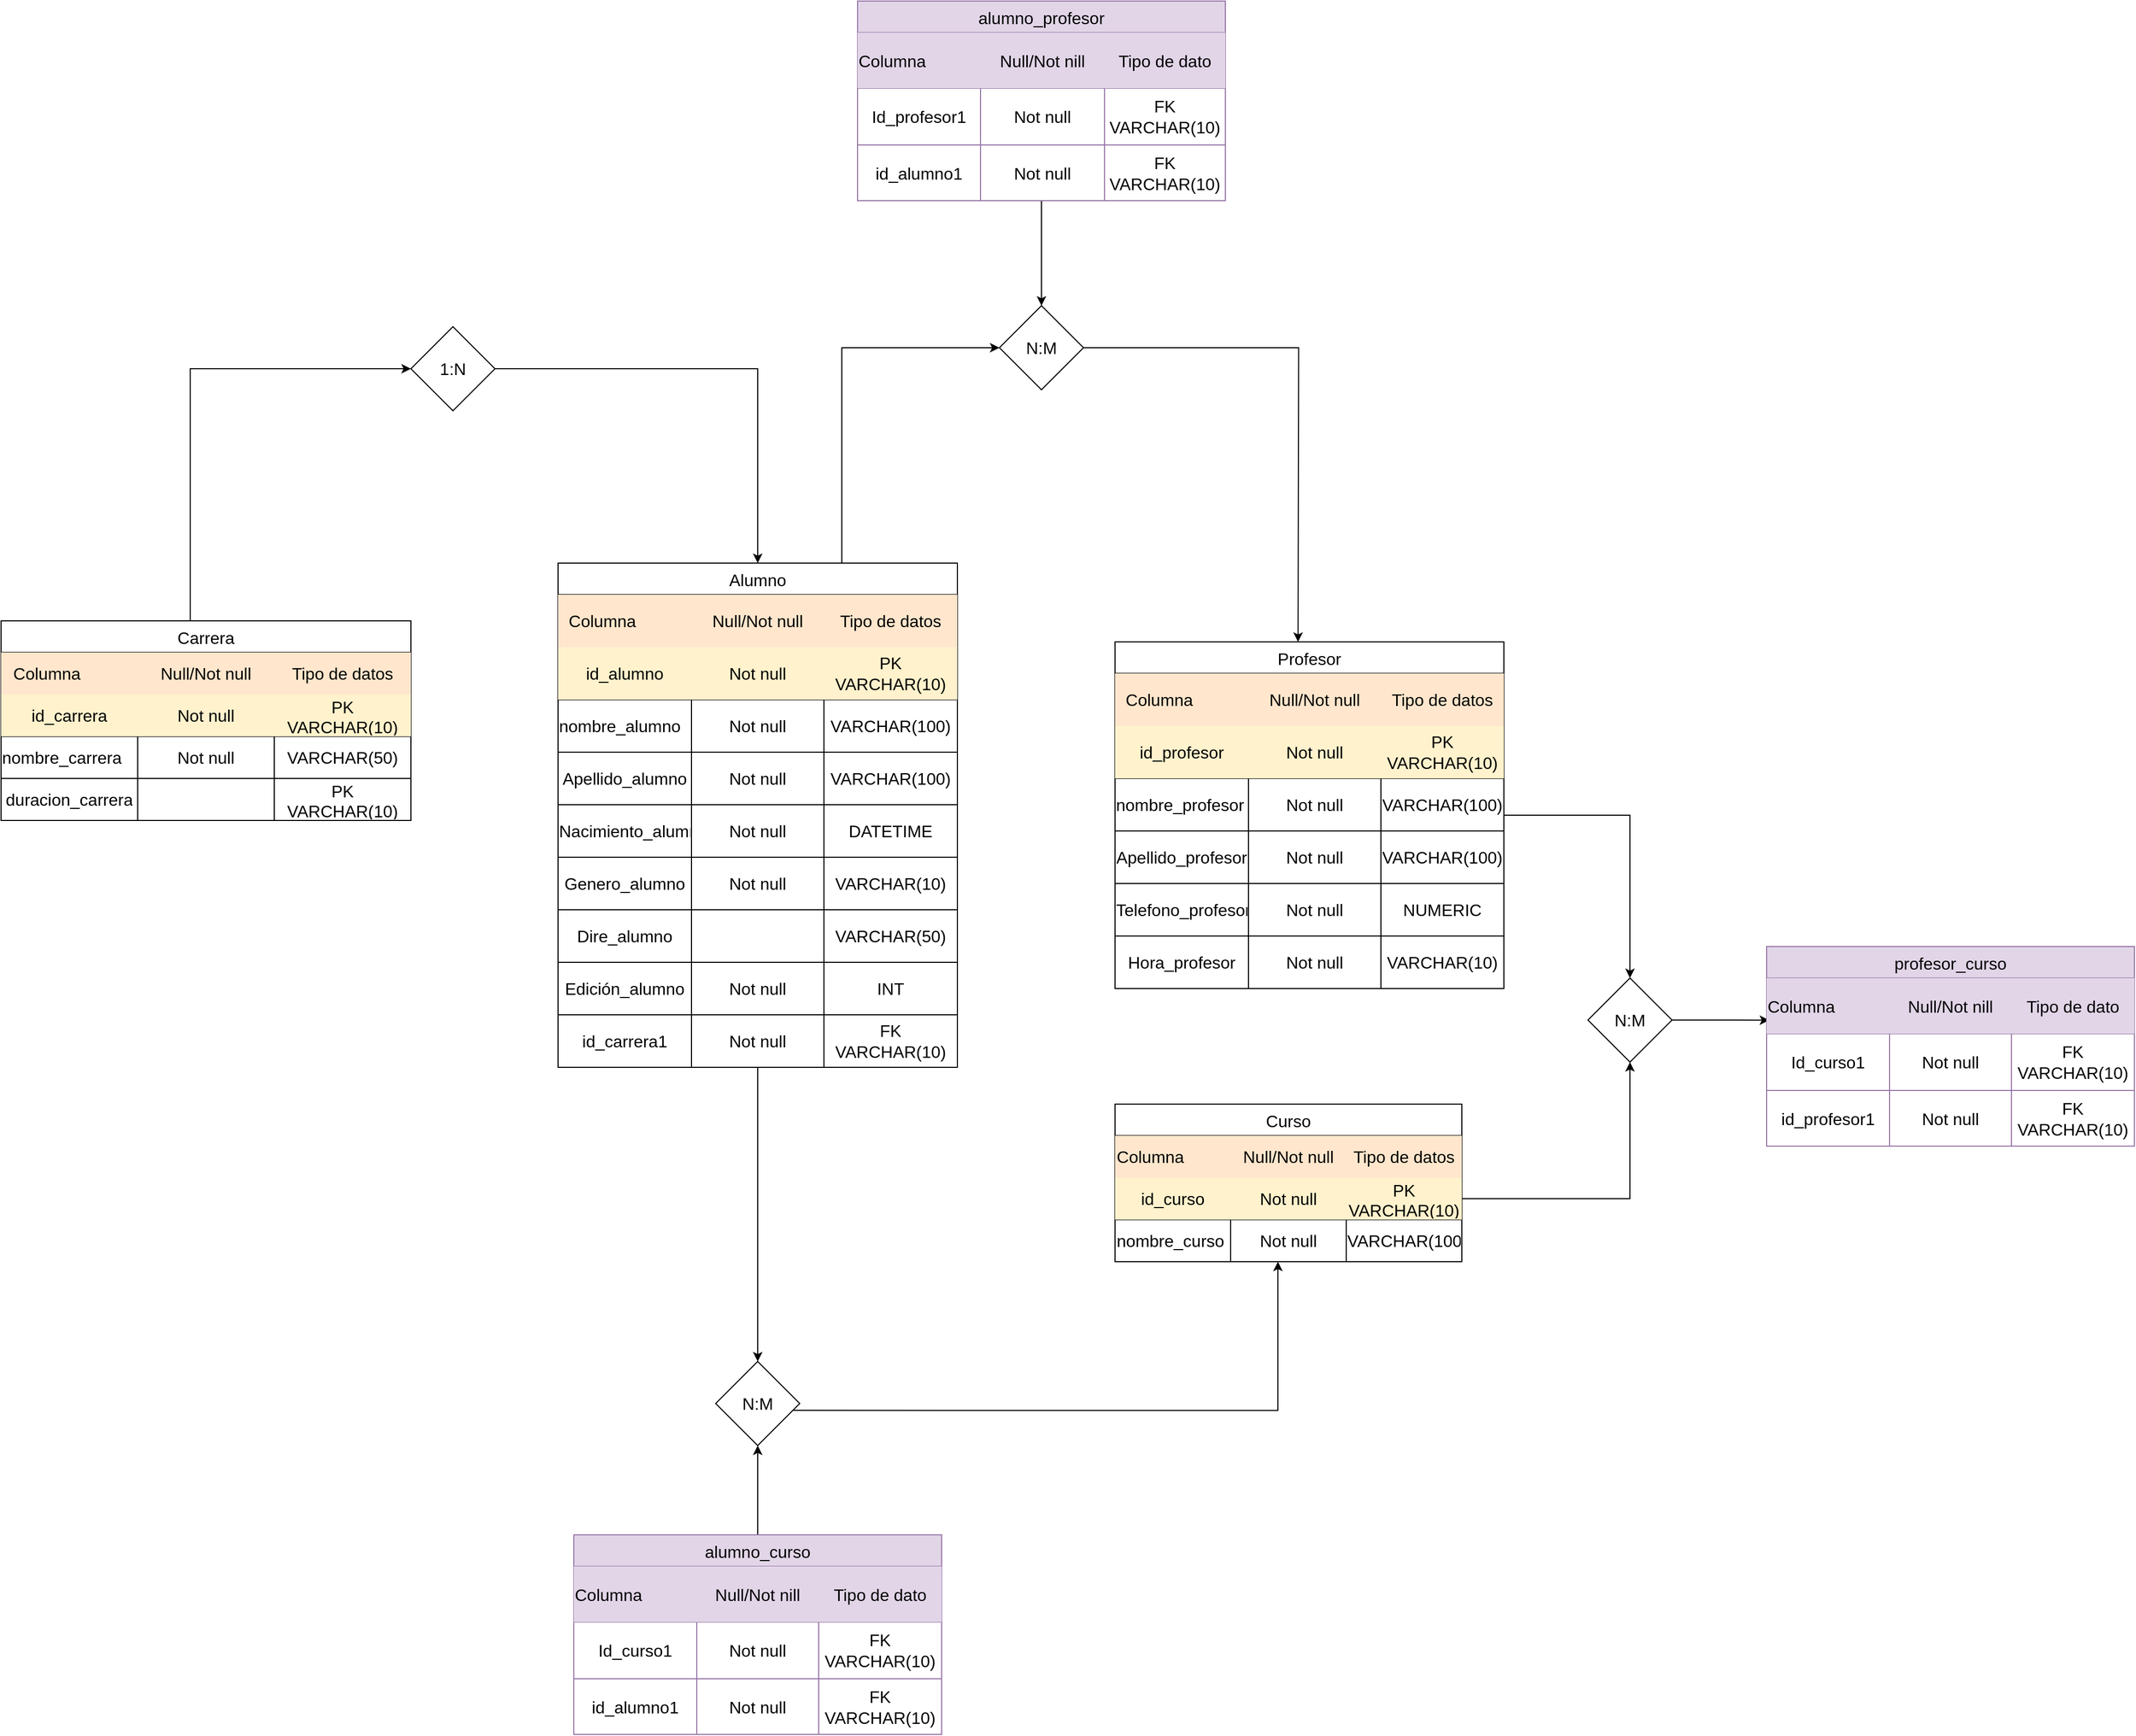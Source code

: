 <mxfile version="21.5.0" type="github">
  <diagram id="R2lEEEUBdFMjLlhIrx00" name="Page-1">
    <mxGraphModel dx="3240" dy="2427" grid="1" gridSize="10" guides="1" tooltips="1" connect="1" arrows="1" fold="1" page="1" pageScale="1" pageWidth="850" pageHeight="1100" math="0" shadow="0" extFonts="Permanent Marker^https://fonts.googleapis.com/css?family=Permanent+Marker">
      <root>
        <mxCell id="0" />
        <mxCell id="1" parent="0" />
        <mxCell id="vXNEjlONvZ-4ZzWDwYK2-30" value="Curso" style="shape=table;startSize=30;container=1;collapsible=0;childLayout=tableLayout;strokeColor=default;fontSize=16;" vertex="1" parent="1">
          <mxGeometry x="550" y="720" width="330" height="150" as="geometry" />
        </mxCell>
        <mxCell id="vXNEjlONvZ-4ZzWDwYK2-31" value="" style="shape=tableRow;horizontal=0;startSize=0;swimlaneHead=0;swimlaneBody=0;strokeColor=inherit;top=0;left=0;bottom=0;right=0;collapsible=0;dropTarget=0;fillColor=none;points=[[0,0.5],[1,0.5]];portConstraint=eastwest;fontSize=16;" vertex="1" parent="vXNEjlONvZ-4ZzWDwYK2-30">
          <mxGeometry y="30" width="330" height="40" as="geometry" />
        </mxCell>
        <mxCell id="vXNEjlONvZ-4ZzWDwYK2-32" value="Columna&lt;span style=&quot;white-space: pre;&quot;&gt;&#x9;&lt;/span&gt;&lt;span style=&quot;white-space: pre;&quot;&gt;&#x9;&lt;/span&gt;" style="shape=partialRectangle;html=1;whiteSpace=wrap;connectable=0;strokeColor=#d79b00;overflow=hidden;fillColor=#ffe6cc;top=0;left=0;bottom=0;right=0;pointerEvents=1;fontSize=16;" vertex="1" parent="vXNEjlONvZ-4ZzWDwYK2-31">
          <mxGeometry width="110" height="40" as="geometry">
            <mxRectangle width="110" height="40" as="alternateBounds" />
          </mxGeometry>
        </mxCell>
        <mxCell id="vXNEjlONvZ-4ZzWDwYK2-33" value="Null/Not null" style="shape=partialRectangle;html=1;whiteSpace=wrap;connectable=0;strokeColor=#d79b00;overflow=hidden;fillColor=#ffe6cc;top=0;left=0;bottom=0;right=0;pointerEvents=1;fontSize=16;" vertex="1" parent="vXNEjlONvZ-4ZzWDwYK2-31">
          <mxGeometry x="110" width="110" height="40" as="geometry">
            <mxRectangle width="110" height="40" as="alternateBounds" />
          </mxGeometry>
        </mxCell>
        <mxCell id="vXNEjlONvZ-4ZzWDwYK2-34" value="Tipo de datos&lt;br&gt;" style="shape=partialRectangle;html=1;whiteSpace=wrap;connectable=0;strokeColor=#d79b00;overflow=hidden;fillColor=#ffe6cc;top=0;left=0;bottom=0;right=0;pointerEvents=1;fontSize=16;" vertex="1" parent="vXNEjlONvZ-4ZzWDwYK2-31">
          <mxGeometry x="220" width="110" height="40" as="geometry">
            <mxRectangle width="110" height="40" as="alternateBounds" />
          </mxGeometry>
        </mxCell>
        <mxCell id="vXNEjlONvZ-4ZzWDwYK2-35" value="" style="shape=tableRow;horizontal=0;startSize=0;swimlaneHead=0;swimlaneBody=0;strokeColor=inherit;top=0;left=0;bottom=0;right=0;collapsible=0;dropTarget=0;fillColor=none;points=[[0,0.5],[1,0.5]];portConstraint=eastwest;fontSize=16;" vertex="1" parent="vXNEjlONvZ-4ZzWDwYK2-30">
          <mxGeometry y="70" width="330" height="40" as="geometry" />
        </mxCell>
        <mxCell id="vXNEjlONvZ-4ZzWDwYK2-36" value="id_curso" style="shape=partialRectangle;html=1;whiteSpace=wrap;connectable=0;strokeColor=#d6b656;overflow=hidden;fillColor=#fff2cc;top=0;left=0;bottom=0;right=0;pointerEvents=1;fontSize=16;" vertex="1" parent="vXNEjlONvZ-4ZzWDwYK2-35">
          <mxGeometry width="110" height="40" as="geometry">
            <mxRectangle width="110" height="40" as="alternateBounds" />
          </mxGeometry>
        </mxCell>
        <mxCell id="vXNEjlONvZ-4ZzWDwYK2-37" value="Not null" style="shape=partialRectangle;html=1;whiteSpace=wrap;connectable=0;strokeColor=#d6b656;overflow=hidden;fillColor=#fff2cc;top=0;left=0;bottom=0;right=0;pointerEvents=1;fontSize=16;" vertex="1" parent="vXNEjlONvZ-4ZzWDwYK2-35">
          <mxGeometry x="110" width="110" height="40" as="geometry">
            <mxRectangle width="110" height="40" as="alternateBounds" />
          </mxGeometry>
        </mxCell>
        <mxCell id="vXNEjlONvZ-4ZzWDwYK2-38" value="PK VARCHAR(10)" style="shape=partialRectangle;html=1;whiteSpace=wrap;connectable=0;strokeColor=#d6b656;overflow=hidden;fillColor=#fff2cc;top=0;left=0;bottom=0;right=0;pointerEvents=1;fontSize=16;" vertex="1" parent="vXNEjlONvZ-4ZzWDwYK2-35">
          <mxGeometry x="220" width="110" height="40" as="geometry">
            <mxRectangle width="110" height="40" as="alternateBounds" />
          </mxGeometry>
        </mxCell>
        <mxCell id="vXNEjlONvZ-4ZzWDwYK2-39" value="" style="shape=tableRow;horizontal=0;startSize=0;swimlaneHead=0;swimlaneBody=0;strokeColor=inherit;top=0;left=0;bottom=0;right=0;collapsible=0;dropTarget=0;fillColor=none;points=[[0,0.5],[1,0.5]];portConstraint=eastwest;fontSize=16;" vertex="1" parent="vXNEjlONvZ-4ZzWDwYK2-30">
          <mxGeometry y="110" width="330" height="40" as="geometry" />
        </mxCell>
        <mxCell id="vXNEjlONvZ-4ZzWDwYK2-40" value="nombre_curso&lt;span style=&quot;white-space: pre;&quot;&gt;&#x9;&lt;/span&gt;" style="shape=partialRectangle;html=1;whiteSpace=wrap;connectable=0;strokeColor=inherit;overflow=hidden;fillColor=none;top=0;left=0;bottom=0;right=0;pointerEvents=1;fontSize=16;" vertex="1" parent="vXNEjlONvZ-4ZzWDwYK2-39">
          <mxGeometry width="110" height="40" as="geometry">
            <mxRectangle width="110" height="40" as="alternateBounds" />
          </mxGeometry>
        </mxCell>
        <mxCell id="vXNEjlONvZ-4ZzWDwYK2-41" value="Not null" style="shape=partialRectangle;html=1;whiteSpace=wrap;connectable=0;strokeColor=inherit;overflow=hidden;fillColor=none;top=0;left=0;bottom=0;right=0;pointerEvents=1;fontSize=16;" vertex="1" parent="vXNEjlONvZ-4ZzWDwYK2-39">
          <mxGeometry x="110" width="110" height="40" as="geometry">
            <mxRectangle width="110" height="40" as="alternateBounds" />
          </mxGeometry>
        </mxCell>
        <mxCell id="vXNEjlONvZ-4ZzWDwYK2-42" value="VARCHAR(100)" style="shape=partialRectangle;html=1;whiteSpace=wrap;connectable=0;strokeColor=inherit;overflow=hidden;fillColor=none;top=0;left=0;bottom=0;right=0;pointerEvents=1;fontSize=16;" vertex="1" parent="vXNEjlONvZ-4ZzWDwYK2-39">
          <mxGeometry x="220" width="110" height="40" as="geometry">
            <mxRectangle width="110" height="40" as="alternateBounds" />
          </mxGeometry>
        </mxCell>
        <mxCell id="vXNEjlONvZ-4ZzWDwYK2-288" value="" style="edgeStyle=orthogonalEdgeStyle;rounded=0;orthogonalLoop=1;jettySize=auto;html=1;entryX=0.5;entryY=0;entryDx=0;entryDy=0;" edge="1" parent="1" source="vXNEjlONvZ-4ZzWDwYK2-44" target="vXNEjlONvZ-4ZzWDwYK2-287">
          <mxGeometry relative="1" as="geometry">
            <mxPoint x="1060" y="500" as="targetPoint" />
          </mxGeometry>
        </mxCell>
        <mxCell id="vXNEjlONvZ-4ZzWDwYK2-44" value="Profesor" style="shape=table;startSize=30;container=1;collapsible=0;childLayout=tableLayout;strokeColor=default;fontSize=16;rounded=0;shadow=0;rowLines=1;arcSize=15;" vertex="1" parent="1">
          <mxGeometry x="550" y="280" width="370" height="330" as="geometry" />
        </mxCell>
        <mxCell id="vXNEjlONvZ-4ZzWDwYK2-45" value="" style="shape=tableRow;horizontal=0;startSize=0;swimlaneHead=0;swimlaneBody=0;strokeColor=inherit;top=0;left=0;bottom=0;right=0;collapsible=0;dropTarget=0;fillColor=none;points=[[0,0.5],[1,0.5]];portConstraint=eastwest;fontSize=16;" vertex="1" parent="vXNEjlONvZ-4ZzWDwYK2-44">
          <mxGeometry y="30" width="370" height="50" as="geometry" />
        </mxCell>
        <mxCell id="vXNEjlONvZ-4ZzWDwYK2-46" value="Columna&lt;span style=&quot;white-space: pre;&quot;&gt;&#x9;&lt;/span&gt;&lt;span style=&quot;white-space: pre;&quot;&gt;&#x9;&lt;/span&gt;" style="shape=partialRectangle;html=1;whiteSpace=wrap;connectable=0;strokeColor=#d79b00;overflow=hidden;fillColor=#ffe6cc;top=0;left=0;bottom=0;right=0;pointerEvents=1;fontSize=16;" vertex="1" parent="vXNEjlONvZ-4ZzWDwYK2-45">
          <mxGeometry width="127" height="50" as="geometry">
            <mxRectangle width="127" height="50" as="alternateBounds" />
          </mxGeometry>
        </mxCell>
        <mxCell id="vXNEjlONvZ-4ZzWDwYK2-47" value="Null/Not null" style="shape=partialRectangle;html=1;whiteSpace=wrap;connectable=0;strokeColor=#d79b00;overflow=hidden;fillColor=#ffe6cc;top=0;left=0;bottom=0;right=0;pointerEvents=1;fontSize=16;" vertex="1" parent="vXNEjlONvZ-4ZzWDwYK2-45">
          <mxGeometry x="127" width="126" height="50" as="geometry">
            <mxRectangle width="126" height="50" as="alternateBounds" />
          </mxGeometry>
        </mxCell>
        <mxCell id="vXNEjlONvZ-4ZzWDwYK2-48" value="Tipo de datos&lt;br&gt;" style="shape=partialRectangle;html=1;whiteSpace=wrap;connectable=0;strokeColor=#d79b00;overflow=hidden;fillColor=#ffe6cc;top=0;left=0;bottom=0;right=0;pointerEvents=1;fontSize=16;" vertex="1" parent="vXNEjlONvZ-4ZzWDwYK2-45">
          <mxGeometry x="253" width="117" height="50" as="geometry">
            <mxRectangle width="117" height="50" as="alternateBounds" />
          </mxGeometry>
        </mxCell>
        <mxCell id="vXNEjlONvZ-4ZzWDwYK2-49" value="" style="shape=tableRow;horizontal=0;startSize=0;swimlaneHead=0;swimlaneBody=0;strokeColor=inherit;top=0;left=0;bottom=0;right=0;collapsible=0;dropTarget=0;fillColor=none;points=[[0,0.5],[1,0.5]];portConstraint=eastwest;fontSize=16;" vertex="1" parent="vXNEjlONvZ-4ZzWDwYK2-44">
          <mxGeometry y="80" width="370" height="50" as="geometry" />
        </mxCell>
        <mxCell id="vXNEjlONvZ-4ZzWDwYK2-50" value="id_profesor" style="shape=partialRectangle;html=1;whiteSpace=wrap;connectable=0;strokeColor=#d6b656;overflow=hidden;fillColor=#fff2cc;top=0;left=0;bottom=0;right=0;pointerEvents=1;fontSize=16;" vertex="1" parent="vXNEjlONvZ-4ZzWDwYK2-49">
          <mxGeometry width="127" height="50" as="geometry">
            <mxRectangle width="127" height="50" as="alternateBounds" />
          </mxGeometry>
        </mxCell>
        <mxCell id="vXNEjlONvZ-4ZzWDwYK2-51" value="Not null" style="shape=partialRectangle;html=1;whiteSpace=wrap;connectable=0;strokeColor=#d6b656;overflow=hidden;fillColor=#fff2cc;top=0;left=0;bottom=0;right=0;pointerEvents=1;fontSize=16;" vertex="1" parent="vXNEjlONvZ-4ZzWDwYK2-49">
          <mxGeometry x="127" width="126" height="50" as="geometry">
            <mxRectangle width="126" height="50" as="alternateBounds" />
          </mxGeometry>
        </mxCell>
        <mxCell id="vXNEjlONvZ-4ZzWDwYK2-52" value="PK VARCHAR(10)" style="shape=partialRectangle;html=1;whiteSpace=wrap;connectable=0;strokeColor=#d6b656;overflow=hidden;fillColor=#fff2cc;top=0;left=0;bottom=0;right=0;pointerEvents=1;fontSize=16;" vertex="1" parent="vXNEjlONvZ-4ZzWDwYK2-49">
          <mxGeometry x="253" width="117" height="50" as="geometry">
            <mxRectangle width="117" height="50" as="alternateBounds" />
          </mxGeometry>
        </mxCell>
        <mxCell id="vXNEjlONvZ-4ZzWDwYK2-178" value="" style="shape=tableRow;horizontal=0;startSize=0;swimlaneHead=0;swimlaneBody=0;strokeColor=inherit;top=0;left=0;bottom=0;right=0;collapsible=0;dropTarget=0;fillColor=none;points=[[0,0.5],[1,0.5]];portConstraint=eastwest;fontSize=16;" vertex="1" parent="vXNEjlONvZ-4ZzWDwYK2-44">
          <mxGeometry y="130" width="370" height="50" as="geometry" />
        </mxCell>
        <mxCell id="vXNEjlONvZ-4ZzWDwYK2-179" value="nombre_profesor&lt;span style=&quot;white-space: pre;&quot;&gt;&#x9;&lt;/span&gt;" style="shape=partialRectangle;html=1;whiteSpace=wrap;connectable=0;strokeColor=inherit;overflow=hidden;fillColor=none;top=0;left=0;bottom=0;right=0;pointerEvents=1;fontSize=16;" vertex="1" parent="vXNEjlONvZ-4ZzWDwYK2-178">
          <mxGeometry width="127" height="50" as="geometry">
            <mxRectangle width="127" height="50" as="alternateBounds" />
          </mxGeometry>
        </mxCell>
        <mxCell id="vXNEjlONvZ-4ZzWDwYK2-180" value="Not null" style="shape=partialRectangle;html=1;whiteSpace=wrap;connectable=0;strokeColor=inherit;overflow=hidden;fillColor=none;top=0;left=0;bottom=0;right=0;pointerEvents=1;fontSize=16;" vertex="1" parent="vXNEjlONvZ-4ZzWDwYK2-178">
          <mxGeometry x="127" width="126" height="50" as="geometry">
            <mxRectangle width="126" height="50" as="alternateBounds" />
          </mxGeometry>
        </mxCell>
        <mxCell id="vXNEjlONvZ-4ZzWDwYK2-181" value="VARCHAR(100)" style="shape=partialRectangle;html=1;whiteSpace=wrap;connectable=0;strokeColor=inherit;overflow=hidden;fillColor=none;top=0;left=0;bottom=0;right=0;pointerEvents=1;fontSize=16;" vertex="1" parent="vXNEjlONvZ-4ZzWDwYK2-178">
          <mxGeometry x="253" width="117" height="50" as="geometry">
            <mxRectangle width="117" height="50" as="alternateBounds" />
          </mxGeometry>
        </mxCell>
        <mxCell id="vXNEjlONvZ-4ZzWDwYK2-170" value="" style="shape=tableRow;horizontal=0;startSize=0;swimlaneHead=0;swimlaneBody=0;strokeColor=inherit;top=0;left=0;bottom=0;right=0;collapsible=0;dropTarget=0;fillColor=none;points=[[0,0.5],[1,0.5]];portConstraint=eastwest;fontSize=16;" vertex="1" parent="vXNEjlONvZ-4ZzWDwYK2-44">
          <mxGeometry y="180" width="370" height="50" as="geometry" />
        </mxCell>
        <mxCell id="vXNEjlONvZ-4ZzWDwYK2-171" value="Apellido_profesor" style="shape=partialRectangle;html=1;whiteSpace=wrap;connectable=0;strokeColor=inherit;overflow=hidden;fillColor=none;top=0;left=0;bottom=0;right=0;pointerEvents=1;fontSize=16;" vertex="1" parent="vXNEjlONvZ-4ZzWDwYK2-170">
          <mxGeometry width="127" height="50" as="geometry">
            <mxRectangle width="127" height="50" as="alternateBounds" />
          </mxGeometry>
        </mxCell>
        <mxCell id="vXNEjlONvZ-4ZzWDwYK2-172" value="Not null" style="shape=partialRectangle;html=1;whiteSpace=wrap;connectable=0;strokeColor=inherit;overflow=hidden;fillColor=none;top=0;left=0;bottom=0;right=0;pointerEvents=1;fontSize=16;" vertex="1" parent="vXNEjlONvZ-4ZzWDwYK2-170">
          <mxGeometry x="127" width="126" height="50" as="geometry">
            <mxRectangle width="126" height="50" as="alternateBounds" />
          </mxGeometry>
        </mxCell>
        <mxCell id="vXNEjlONvZ-4ZzWDwYK2-173" value="VARCHAR(100)" style="shape=partialRectangle;html=1;whiteSpace=wrap;connectable=0;strokeColor=inherit;overflow=hidden;fillColor=none;top=0;left=0;bottom=0;right=0;pointerEvents=1;fontSize=16;" vertex="1" parent="vXNEjlONvZ-4ZzWDwYK2-170">
          <mxGeometry x="253" width="117" height="50" as="geometry">
            <mxRectangle width="117" height="50" as="alternateBounds" />
          </mxGeometry>
        </mxCell>
        <mxCell id="vXNEjlONvZ-4ZzWDwYK2-174" value="" style="shape=tableRow;horizontal=0;startSize=0;swimlaneHead=0;swimlaneBody=0;strokeColor=inherit;top=0;left=0;bottom=0;right=0;collapsible=0;dropTarget=0;fillColor=none;points=[[0,0.5],[1,0.5]];portConstraint=eastwest;fontSize=16;" vertex="1" parent="vXNEjlONvZ-4ZzWDwYK2-44">
          <mxGeometry y="230" width="370" height="50" as="geometry" />
        </mxCell>
        <mxCell id="vXNEjlONvZ-4ZzWDwYK2-175" value="Telefono_profesor" style="shape=partialRectangle;html=1;whiteSpace=wrap;connectable=0;strokeColor=inherit;overflow=hidden;fillColor=none;top=0;left=0;bottom=0;right=0;pointerEvents=1;fontSize=16;" vertex="1" parent="vXNEjlONvZ-4ZzWDwYK2-174">
          <mxGeometry width="127" height="50" as="geometry">
            <mxRectangle width="127" height="50" as="alternateBounds" />
          </mxGeometry>
        </mxCell>
        <mxCell id="vXNEjlONvZ-4ZzWDwYK2-176" value="Not null" style="shape=partialRectangle;html=1;whiteSpace=wrap;connectable=0;strokeColor=inherit;overflow=hidden;fillColor=none;top=0;left=0;bottom=0;right=0;pointerEvents=1;fontSize=16;" vertex="1" parent="vXNEjlONvZ-4ZzWDwYK2-174">
          <mxGeometry x="127" width="126" height="50" as="geometry">
            <mxRectangle width="126" height="50" as="alternateBounds" />
          </mxGeometry>
        </mxCell>
        <mxCell id="vXNEjlONvZ-4ZzWDwYK2-177" value="NUMERIC" style="shape=partialRectangle;html=1;whiteSpace=wrap;connectable=0;strokeColor=inherit;overflow=hidden;fillColor=none;top=0;left=0;bottom=0;right=0;pointerEvents=1;fontSize=16;" vertex="1" parent="vXNEjlONvZ-4ZzWDwYK2-174">
          <mxGeometry x="253" width="117" height="50" as="geometry">
            <mxRectangle width="117" height="50" as="alternateBounds" />
          </mxGeometry>
        </mxCell>
        <mxCell id="vXNEjlONvZ-4ZzWDwYK2-53" value="" style="shape=tableRow;horizontal=0;startSize=0;swimlaneHead=0;swimlaneBody=0;strokeColor=inherit;top=0;left=0;bottom=0;right=0;collapsible=0;dropTarget=0;fillColor=none;points=[[0,0.5],[1,0.5]];portConstraint=eastwest;fontSize=16;" vertex="1" parent="vXNEjlONvZ-4ZzWDwYK2-44">
          <mxGeometry y="280" width="370" height="50" as="geometry" />
        </mxCell>
        <mxCell id="vXNEjlONvZ-4ZzWDwYK2-54" value="Hora_profesor" style="shape=partialRectangle;html=1;whiteSpace=wrap;connectable=0;strokeColor=inherit;overflow=hidden;fillColor=none;top=0;left=0;bottom=0;right=0;pointerEvents=1;fontSize=16;" vertex="1" parent="vXNEjlONvZ-4ZzWDwYK2-53">
          <mxGeometry width="127" height="50" as="geometry">
            <mxRectangle width="127" height="50" as="alternateBounds" />
          </mxGeometry>
        </mxCell>
        <mxCell id="vXNEjlONvZ-4ZzWDwYK2-55" value="Not null" style="shape=partialRectangle;html=1;whiteSpace=wrap;connectable=0;strokeColor=inherit;overflow=hidden;fillColor=none;top=0;left=0;bottom=0;right=0;pointerEvents=1;fontSize=16;" vertex="1" parent="vXNEjlONvZ-4ZzWDwYK2-53">
          <mxGeometry x="127" width="126" height="50" as="geometry">
            <mxRectangle width="126" height="50" as="alternateBounds" />
          </mxGeometry>
        </mxCell>
        <mxCell id="vXNEjlONvZ-4ZzWDwYK2-56" value="VARCHAR(10)" style="shape=partialRectangle;html=1;whiteSpace=wrap;connectable=0;strokeColor=inherit;overflow=hidden;fillColor=none;top=0;left=0;bottom=0;right=0;pointerEvents=1;fontSize=16;" vertex="1" parent="vXNEjlONvZ-4ZzWDwYK2-53">
          <mxGeometry x="253" width="117" height="50" as="geometry">
            <mxRectangle width="117" height="50" as="alternateBounds" />
          </mxGeometry>
        </mxCell>
        <mxCell id="vXNEjlONvZ-4ZzWDwYK2-250" value="" style="edgeStyle=orthogonalEdgeStyle;rounded=0;orthogonalLoop=1;jettySize=auto;html=1;" edge="1" parent="1" source="vXNEjlONvZ-4ZzWDwYK2-188" target="vXNEjlONvZ-4ZzWDwYK2-249">
          <mxGeometry relative="1" as="geometry">
            <Array as="points">
              <mxPoint x="290" />
            </Array>
          </mxGeometry>
        </mxCell>
        <mxCell id="vXNEjlONvZ-4ZzWDwYK2-267" value="" style="edgeStyle=orthogonalEdgeStyle;rounded=0;orthogonalLoop=1;jettySize=auto;html=1;" edge="1" parent="1" source="vXNEjlONvZ-4ZzWDwYK2-188" target="vXNEjlONvZ-4ZzWDwYK2-266">
          <mxGeometry relative="1" as="geometry" />
        </mxCell>
        <mxCell id="vXNEjlONvZ-4ZzWDwYK2-188" value="Alumno" style="shape=table;startSize=30;container=1;collapsible=0;childLayout=tableLayout;strokeColor=default;fontSize=16;rounded=0;shadow=0;rowLines=1;arcSize=15;" vertex="1" parent="1">
          <mxGeometry x="20" y="205" width="380" height="480" as="geometry" />
        </mxCell>
        <mxCell id="vXNEjlONvZ-4ZzWDwYK2-189" value="" style="shape=tableRow;horizontal=0;startSize=0;swimlaneHead=0;swimlaneBody=0;strokeColor=#d79b00;top=0;left=0;bottom=0;right=0;collapsible=0;dropTarget=0;fillColor=#ffe6cc;points=[[0,0.5],[1,0.5]];portConstraint=eastwest;fontSize=16;" vertex="1" parent="vXNEjlONvZ-4ZzWDwYK2-188">
          <mxGeometry y="30" width="380" height="50" as="geometry" />
        </mxCell>
        <mxCell id="vXNEjlONvZ-4ZzWDwYK2-190" value="Columna&lt;span style=&quot;white-space: pre;&quot;&gt;&#x9;&lt;/span&gt;&lt;span style=&quot;white-space: pre;&quot;&gt;&#x9;&lt;/span&gt;" style="shape=partialRectangle;html=1;whiteSpace=wrap;connectable=0;strokeColor=inherit;overflow=hidden;fillColor=none;top=0;left=0;bottom=0;right=0;pointerEvents=1;fontSize=16;" vertex="1" parent="vXNEjlONvZ-4ZzWDwYK2-189">
          <mxGeometry width="127" height="50" as="geometry">
            <mxRectangle width="127" height="50" as="alternateBounds" />
          </mxGeometry>
        </mxCell>
        <mxCell id="vXNEjlONvZ-4ZzWDwYK2-191" value="Null/Not null" style="shape=partialRectangle;html=1;whiteSpace=wrap;connectable=0;strokeColor=inherit;overflow=hidden;fillColor=none;top=0;left=0;bottom=0;right=0;pointerEvents=1;fontSize=16;" vertex="1" parent="vXNEjlONvZ-4ZzWDwYK2-189">
          <mxGeometry x="127" width="126" height="50" as="geometry">
            <mxRectangle width="126" height="50" as="alternateBounds" />
          </mxGeometry>
        </mxCell>
        <mxCell id="vXNEjlONvZ-4ZzWDwYK2-192" value="Tipo de datos&lt;br&gt;" style="shape=partialRectangle;html=1;whiteSpace=wrap;connectable=0;strokeColor=inherit;overflow=hidden;fillColor=none;top=0;left=0;bottom=0;right=0;pointerEvents=1;fontSize=16;" vertex="1" parent="vXNEjlONvZ-4ZzWDwYK2-189">
          <mxGeometry x="253" width="127" height="50" as="geometry">
            <mxRectangle width="127" height="50" as="alternateBounds" />
          </mxGeometry>
        </mxCell>
        <mxCell id="vXNEjlONvZ-4ZzWDwYK2-193" value="" style="shape=tableRow;horizontal=0;startSize=0;swimlaneHead=0;swimlaneBody=0;strokeColor=inherit;top=0;left=0;bottom=0;right=0;collapsible=0;dropTarget=0;fillColor=none;points=[[0,0.5],[1,0.5]];portConstraint=eastwest;fontSize=16;" vertex="1" parent="vXNEjlONvZ-4ZzWDwYK2-188">
          <mxGeometry y="80" width="380" height="50" as="geometry" />
        </mxCell>
        <mxCell id="vXNEjlONvZ-4ZzWDwYK2-194" value="id_alumno" style="shape=partialRectangle;html=1;whiteSpace=wrap;connectable=0;strokeColor=#d6b656;overflow=hidden;fillColor=#fff2cc;top=0;left=0;bottom=0;right=0;pointerEvents=1;fontSize=16;" vertex="1" parent="vXNEjlONvZ-4ZzWDwYK2-193">
          <mxGeometry width="127" height="50" as="geometry">
            <mxRectangle width="127" height="50" as="alternateBounds" />
          </mxGeometry>
        </mxCell>
        <mxCell id="vXNEjlONvZ-4ZzWDwYK2-195" value="Not null" style="shape=partialRectangle;html=1;whiteSpace=wrap;connectable=0;strokeColor=#d6b656;overflow=hidden;fillColor=#fff2cc;top=0;left=0;bottom=0;right=0;pointerEvents=1;fontSize=16;" vertex="1" parent="vXNEjlONvZ-4ZzWDwYK2-193">
          <mxGeometry x="127" width="126" height="50" as="geometry">
            <mxRectangle width="126" height="50" as="alternateBounds" />
          </mxGeometry>
        </mxCell>
        <mxCell id="vXNEjlONvZ-4ZzWDwYK2-196" value="PK VARCHAR(10)" style="shape=partialRectangle;html=1;whiteSpace=wrap;connectable=0;strokeColor=#d6b656;overflow=hidden;fillColor=#fff2cc;top=0;left=0;bottom=0;right=0;pointerEvents=1;fontSize=16;" vertex="1" parent="vXNEjlONvZ-4ZzWDwYK2-193">
          <mxGeometry x="253" width="127" height="50" as="geometry">
            <mxRectangle width="127" height="50" as="alternateBounds" />
          </mxGeometry>
        </mxCell>
        <mxCell id="vXNEjlONvZ-4ZzWDwYK2-197" value="" style="shape=tableRow;horizontal=0;startSize=0;swimlaneHead=0;swimlaneBody=0;strokeColor=inherit;top=0;left=0;bottom=0;right=0;collapsible=0;dropTarget=0;fillColor=none;points=[[0,0.5],[1,0.5]];portConstraint=eastwest;fontSize=16;" vertex="1" parent="vXNEjlONvZ-4ZzWDwYK2-188">
          <mxGeometry y="130" width="380" height="50" as="geometry" />
        </mxCell>
        <mxCell id="vXNEjlONvZ-4ZzWDwYK2-198" value="nombre_alumno&lt;span style=&quot;white-space: pre;&quot;&gt;&#x9;&lt;/span&gt;" style="shape=partialRectangle;html=1;whiteSpace=wrap;connectable=0;strokeColor=inherit;overflow=hidden;fillColor=none;top=0;left=0;bottom=0;right=0;pointerEvents=1;fontSize=16;" vertex="1" parent="vXNEjlONvZ-4ZzWDwYK2-197">
          <mxGeometry width="127" height="50" as="geometry">
            <mxRectangle width="127" height="50" as="alternateBounds" />
          </mxGeometry>
        </mxCell>
        <mxCell id="vXNEjlONvZ-4ZzWDwYK2-199" value="Not null" style="shape=partialRectangle;html=1;whiteSpace=wrap;connectable=0;strokeColor=inherit;overflow=hidden;fillColor=none;top=0;left=0;bottom=0;right=0;pointerEvents=1;fontSize=16;" vertex="1" parent="vXNEjlONvZ-4ZzWDwYK2-197">
          <mxGeometry x="127" width="126" height="50" as="geometry">
            <mxRectangle width="126" height="50" as="alternateBounds" />
          </mxGeometry>
        </mxCell>
        <mxCell id="vXNEjlONvZ-4ZzWDwYK2-200" value="VARCHAR(100)" style="shape=partialRectangle;html=1;whiteSpace=wrap;connectable=0;strokeColor=inherit;overflow=hidden;fillColor=none;top=0;left=0;bottom=0;right=0;pointerEvents=1;fontSize=16;" vertex="1" parent="vXNEjlONvZ-4ZzWDwYK2-197">
          <mxGeometry x="253" width="127" height="50" as="geometry">
            <mxRectangle width="127" height="50" as="alternateBounds" />
          </mxGeometry>
        </mxCell>
        <mxCell id="vXNEjlONvZ-4ZzWDwYK2-201" value="" style="shape=tableRow;horizontal=0;startSize=0;swimlaneHead=0;swimlaneBody=0;strokeColor=inherit;top=0;left=0;bottom=0;right=0;collapsible=0;dropTarget=0;fillColor=none;points=[[0,0.5],[1,0.5]];portConstraint=eastwest;fontSize=16;" vertex="1" parent="vXNEjlONvZ-4ZzWDwYK2-188">
          <mxGeometry y="180" width="380" height="50" as="geometry" />
        </mxCell>
        <mxCell id="vXNEjlONvZ-4ZzWDwYK2-202" value="Apellido_alumno" style="shape=partialRectangle;html=1;whiteSpace=wrap;connectable=0;strokeColor=inherit;overflow=hidden;fillColor=none;top=0;left=0;bottom=0;right=0;pointerEvents=1;fontSize=16;" vertex="1" parent="vXNEjlONvZ-4ZzWDwYK2-201">
          <mxGeometry width="127" height="50" as="geometry">
            <mxRectangle width="127" height="50" as="alternateBounds" />
          </mxGeometry>
        </mxCell>
        <mxCell id="vXNEjlONvZ-4ZzWDwYK2-203" value="Not null" style="shape=partialRectangle;html=1;whiteSpace=wrap;connectable=0;strokeColor=inherit;overflow=hidden;fillColor=none;top=0;left=0;bottom=0;right=0;pointerEvents=1;fontSize=16;" vertex="1" parent="vXNEjlONvZ-4ZzWDwYK2-201">
          <mxGeometry x="127" width="126" height="50" as="geometry">
            <mxRectangle width="126" height="50" as="alternateBounds" />
          </mxGeometry>
        </mxCell>
        <mxCell id="vXNEjlONvZ-4ZzWDwYK2-204" value="VARCHAR(100)" style="shape=partialRectangle;html=1;whiteSpace=wrap;connectable=0;strokeColor=inherit;overflow=hidden;fillColor=none;top=0;left=0;bottom=0;right=0;pointerEvents=1;fontSize=16;" vertex="1" parent="vXNEjlONvZ-4ZzWDwYK2-201">
          <mxGeometry x="253" width="127" height="50" as="geometry">
            <mxRectangle width="127" height="50" as="alternateBounds" />
          </mxGeometry>
        </mxCell>
        <mxCell id="vXNEjlONvZ-4ZzWDwYK2-205" value="" style="shape=tableRow;horizontal=0;startSize=0;swimlaneHead=0;swimlaneBody=0;strokeColor=inherit;top=0;left=0;bottom=0;right=0;collapsible=0;dropTarget=0;fillColor=none;points=[[0,0.5],[1,0.5]];portConstraint=eastwest;fontSize=16;" vertex="1" parent="vXNEjlONvZ-4ZzWDwYK2-188">
          <mxGeometry y="230" width="380" height="50" as="geometry" />
        </mxCell>
        <mxCell id="vXNEjlONvZ-4ZzWDwYK2-206" value="Nacimiento_alumno" style="shape=partialRectangle;html=1;whiteSpace=wrap;connectable=0;strokeColor=inherit;overflow=hidden;fillColor=none;top=0;left=0;bottom=0;right=0;pointerEvents=1;fontSize=16;" vertex="1" parent="vXNEjlONvZ-4ZzWDwYK2-205">
          <mxGeometry width="127" height="50" as="geometry">
            <mxRectangle width="127" height="50" as="alternateBounds" />
          </mxGeometry>
        </mxCell>
        <mxCell id="vXNEjlONvZ-4ZzWDwYK2-207" value="Not null" style="shape=partialRectangle;html=1;whiteSpace=wrap;connectable=0;strokeColor=inherit;overflow=hidden;fillColor=none;top=0;left=0;bottom=0;right=0;pointerEvents=1;fontSize=16;" vertex="1" parent="vXNEjlONvZ-4ZzWDwYK2-205">
          <mxGeometry x="127" width="126" height="50" as="geometry">
            <mxRectangle width="126" height="50" as="alternateBounds" />
          </mxGeometry>
        </mxCell>
        <mxCell id="vXNEjlONvZ-4ZzWDwYK2-208" value="DATETIME" style="shape=partialRectangle;html=1;whiteSpace=wrap;connectable=0;strokeColor=inherit;overflow=hidden;fillColor=none;top=0;left=0;bottom=0;right=0;pointerEvents=1;fontSize=16;" vertex="1" parent="vXNEjlONvZ-4ZzWDwYK2-205">
          <mxGeometry x="253" width="127" height="50" as="geometry">
            <mxRectangle width="127" height="50" as="alternateBounds" />
          </mxGeometry>
        </mxCell>
        <mxCell id="vXNEjlONvZ-4ZzWDwYK2-209" value="" style="shape=tableRow;horizontal=0;startSize=0;swimlaneHead=0;swimlaneBody=0;strokeColor=inherit;top=0;left=0;bottom=0;right=0;collapsible=0;dropTarget=0;fillColor=none;points=[[0,0.5],[1,0.5]];portConstraint=eastwest;fontSize=16;" vertex="1" parent="vXNEjlONvZ-4ZzWDwYK2-188">
          <mxGeometry y="280" width="380" height="50" as="geometry" />
        </mxCell>
        <mxCell id="vXNEjlONvZ-4ZzWDwYK2-210" value="Genero_alumno" style="shape=partialRectangle;html=1;whiteSpace=wrap;connectable=0;strokeColor=inherit;overflow=hidden;fillColor=none;top=0;left=0;bottom=0;right=0;pointerEvents=1;fontSize=16;" vertex="1" parent="vXNEjlONvZ-4ZzWDwYK2-209">
          <mxGeometry width="127" height="50" as="geometry">
            <mxRectangle width="127" height="50" as="alternateBounds" />
          </mxGeometry>
        </mxCell>
        <mxCell id="vXNEjlONvZ-4ZzWDwYK2-211" value="Not null" style="shape=partialRectangle;html=1;whiteSpace=wrap;connectable=0;strokeColor=inherit;overflow=hidden;fillColor=none;top=0;left=0;bottom=0;right=0;pointerEvents=1;fontSize=16;" vertex="1" parent="vXNEjlONvZ-4ZzWDwYK2-209">
          <mxGeometry x="127" width="126" height="50" as="geometry">
            <mxRectangle width="126" height="50" as="alternateBounds" />
          </mxGeometry>
        </mxCell>
        <mxCell id="vXNEjlONvZ-4ZzWDwYK2-212" value="VARCHAR(10)" style="shape=partialRectangle;html=1;whiteSpace=wrap;connectable=0;strokeColor=inherit;overflow=hidden;fillColor=none;top=0;left=0;bottom=0;right=0;pointerEvents=1;fontSize=16;" vertex="1" parent="vXNEjlONvZ-4ZzWDwYK2-209">
          <mxGeometry x="253" width="127" height="50" as="geometry">
            <mxRectangle width="127" height="50" as="alternateBounds" />
          </mxGeometry>
        </mxCell>
        <mxCell id="vXNEjlONvZ-4ZzWDwYK2-213" value="" style="shape=tableRow;horizontal=0;startSize=0;swimlaneHead=0;swimlaneBody=0;strokeColor=inherit;top=0;left=0;bottom=0;right=0;collapsible=0;dropTarget=0;fillColor=none;points=[[0,0.5],[1,0.5]];portConstraint=eastwest;fontSize=16;" vertex="1" parent="vXNEjlONvZ-4ZzWDwYK2-188">
          <mxGeometry y="330" width="380" height="50" as="geometry" />
        </mxCell>
        <mxCell id="vXNEjlONvZ-4ZzWDwYK2-214" value="Dire_alumno" style="shape=partialRectangle;html=1;whiteSpace=wrap;connectable=0;strokeColor=inherit;overflow=hidden;fillColor=none;top=0;left=0;bottom=0;right=0;pointerEvents=1;fontSize=16;" vertex="1" parent="vXNEjlONvZ-4ZzWDwYK2-213">
          <mxGeometry width="127" height="50" as="geometry">
            <mxRectangle width="127" height="50" as="alternateBounds" />
          </mxGeometry>
        </mxCell>
        <mxCell id="vXNEjlONvZ-4ZzWDwYK2-215" value="" style="shape=partialRectangle;html=1;whiteSpace=wrap;connectable=0;strokeColor=inherit;overflow=hidden;fillColor=none;top=0;left=0;bottom=0;right=0;pointerEvents=1;fontSize=16;" vertex="1" parent="vXNEjlONvZ-4ZzWDwYK2-213">
          <mxGeometry x="127" width="126" height="50" as="geometry">
            <mxRectangle width="126" height="50" as="alternateBounds" />
          </mxGeometry>
        </mxCell>
        <mxCell id="vXNEjlONvZ-4ZzWDwYK2-216" value="VARCHAR(50)" style="shape=partialRectangle;html=1;whiteSpace=wrap;connectable=0;strokeColor=inherit;overflow=hidden;fillColor=none;top=0;left=0;bottom=0;right=0;pointerEvents=1;fontSize=16;" vertex="1" parent="vXNEjlONvZ-4ZzWDwYK2-213">
          <mxGeometry x="253" width="127" height="50" as="geometry">
            <mxRectangle width="127" height="50" as="alternateBounds" />
          </mxGeometry>
        </mxCell>
        <mxCell id="vXNEjlONvZ-4ZzWDwYK2-217" value="" style="shape=tableRow;horizontal=0;startSize=0;swimlaneHead=0;swimlaneBody=0;strokeColor=inherit;top=0;left=0;bottom=0;right=0;collapsible=0;dropTarget=0;fillColor=none;points=[[0,0.5],[1,0.5]];portConstraint=eastwest;fontSize=16;" vertex="1" parent="vXNEjlONvZ-4ZzWDwYK2-188">
          <mxGeometry y="380" width="380" height="50" as="geometry" />
        </mxCell>
        <mxCell id="vXNEjlONvZ-4ZzWDwYK2-218" value="Edición_alumno" style="shape=partialRectangle;html=1;whiteSpace=wrap;connectable=0;strokeColor=inherit;overflow=hidden;fillColor=none;top=0;left=0;bottom=0;right=0;pointerEvents=1;fontSize=16;" vertex="1" parent="vXNEjlONvZ-4ZzWDwYK2-217">
          <mxGeometry width="127" height="50" as="geometry">
            <mxRectangle width="127" height="50" as="alternateBounds" />
          </mxGeometry>
        </mxCell>
        <mxCell id="vXNEjlONvZ-4ZzWDwYK2-219" value="Not null" style="shape=partialRectangle;html=1;whiteSpace=wrap;connectable=0;strokeColor=inherit;overflow=hidden;fillColor=none;top=0;left=0;bottom=0;right=0;pointerEvents=1;fontSize=16;" vertex="1" parent="vXNEjlONvZ-4ZzWDwYK2-217">
          <mxGeometry x="127" width="126" height="50" as="geometry">
            <mxRectangle width="126" height="50" as="alternateBounds" />
          </mxGeometry>
        </mxCell>
        <mxCell id="vXNEjlONvZ-4ZzWDwYK2-220" value="INT" style="shape=partialRectangle;html=1;whiteSpace=wrap;connectable=0;strokeColor=inherit;overflow=hidden;fillColor=none;top=0;left=0;bottom=0;right=0;pointerEvents=1;fontSize=16;" vertex="1" parent="vXNEjlONvZ-4ZzWDwYK2-217">
          <mxGeometry x="253" width="127" height="50" as="geometry">
            <mxRectangle width="127" height="50" as="alternateBounds" />
          </mxGeometry>
        </mxCell>
        <mxCell id="vXNEjlONvZ-4ZzWDwYK2-221" value="" style="shape=tableRow;horizontal=0;startSize=0;swimlaneHead=0;swimlaneBody=0;strokeColor=inherit;top=0;left=0;bottom=0;right=0;collapsible=0;dropTarget=0;fillColor=none;points=[[0,0.5],[1,0.5]];portConstraint=eastwest;fontSize=16;" vertex="1" parent="vXNEjlONvZ-4ZzWDwYK2-188">
          <mxGeometry y="430" width="380" height="50" as="geometry" />
        </mxCell>
        <mxCell id="vXNEjlONvZ-4ZzWDwYK2-222" value="id_carrera1" style="shape=partialRectangle;html=1;whiteSpace=wrap;connectable=0;strokeColor=inherit;overflow=hidden;fillColor=none;top=0;left=0;bottom=0;right=0;pointerEvents=1;fontSize=16;" vertex="1" parent="vXNEjlONvZ-4ZzWDwYK2-221">
          <mxGeometry width="127" height="50" as="geometry">
            <mxRectangle width="127" height="50" as="alternateBounds" />
          </mxGeometry>
        </mxCell>
        <mxCell id="vXNEjlONvZ-4ZzWDwYK2-223" value="Not null" style="shape=partialRectangle;html=1;whiteSpace=wrap;connectable=0;strokeColor=inherit;overflow=hidden;fillColor=none;top=0;left=0;bottom=0;right=0;pointerEvents=1;fontSize=16;" vertex="1" parent="vXNEjlONvZ-4ZzWDwYK2-221">
          <mxGeometry x="127" width="126" height="50" as="geometry">
            <mxRectangle width="126" height="50" as="alternateBounds" />
          </mxGeometry>
        </mxCell>
        <mxCell id="vXNEjlONvZ-4ZzWDwYK2-224" value="FK&lt;br&gt;VARCHAR(10)" style="shape=partialRectangle;html=1;whiteSpace=wrap;connectable=0;strokeColor=inherit;overflow=hidden;fillColor=none;top=0;left=0;bottom=0;right=0;pointerEvents=1;fontSize=16;" vertex="1" parent="vXNEjlONvZ-4ZzWDwYK2-221">
          <mxGeometry x="253" width="127" height="50" as="geometry">
            <mxRectangle width="127" height="50" as="alternateBounds" />
          </mxGeometry>
        </mxCell>
        <mxCell id="vXNEjlONvZ-4ZzWDwYK2-245" value="" style="edgeStyle=orthogonalEdgeStyle;rounded=0;orthogonalLoop=1;jettySize=auto;html=1;" edge="1" parent="1" source="vXNEjlONvZ-4ZzWDwYK2-225" target="vXNEjlONvZ-4ZzWDwYK2-244">
          <mxGeometry relative="1" as="geometry">
            <Array as="points">
              <mxPoint x="-330" y="20" />
            </Array>
          </mxGeometry>
        </mxCell>
        <mxCell id="vXNEjlONvZ-4ZzWDwYK2-225" value="Carrera" style="shape=table;startSize=30;container=1;collapsible=0;childLayout=tableLayout;strokeColor=default;fontSize=16;" vertex="1" parent="1">
          <mxGeometry x="-510" y="260" width="390" height="190" as="geometry" />
        </mxCell>
        <mxCell id="vXNEjlONvZ-4ZzWDwYK2-226" value="" style="shape=tableRow;horizontal=0;startSize=0;swimlaneHead=0;swimlaneBody=0;strokeColor=inherit;top=0;left=0;bottom=0;right=0;collapsible=0;dropTarget=0;fillColor=none;points=[[0,0.5],[1,0.5]];portConstraint=eastwest;fontSize=16;" vertex="1" parent="vXNEjlONvZ-4ZzWDwYK2-225">
          <mxGeometry y="30" width="390" height="40" as="geometry" />
        </mxCell>
        <mxCell id="vXNEjlONvZ-4ZzWDwYK2-227" value="Columna&lt;span style=&quot;white-space: pre;&quot;&gt;&#x9;&lt;/span&gt;&lt;span style=&quot;white-space: pre;&quot;&gt;&#x9;&lt;/span&gt;" style="shape=partialRectangle;html=1;whiteSpace=wrap;connectable=0;strokeColor=#d79b00;overflow=hidden;fillColor=#ffe6cc;top=0;left=0;bottom=0;right=0;pointerEvents=1;fontSize=16;" vertex="1" parent="vXNEjlONvZ-4ZzWDwYK2-226">
          <mxGeometry width="130" height="40" as="geometry">
            <mxRectangle width="130" height="40" as="alternateBounds" />
          </mxGeometry>
        </mxCell>
        <mxCell id="vXNEjlONvZ-4ZzWDwYK2-228" value="Null/Not null" style="shape=partialRectangle;html=1;whiteSpace=wrap;connectable=0;strokeColor=#d79b00;overflow=hidden;fillColor=#ffe6cc;top=0;left=0;bottom=0;right=0;pointerEvents=1;fontSize=16;" vertex="1" parent="vXNEjlONvZ-4ZzWDwYK2-226">
          <mxGeometry x="130" width="130" height="40" as="geometry">
            <mxRectangle width="130" height="40" as="alternateBounds" />
          </mxGeometry>
        </mxCell>
        <mxCell id="vXNEjlONvZ-4ZzWDwYK2-229" value="Tipo de datos&lt;br&gt;" style="shape=partialRectangle;html=1;whiteSpace=wrap;connectable=0;strokeColor=#d79b00;overflow=hidden;fillColor=#ffe6cc;top=0;left=0;bottom=0;right=0;pointerEvents=1;fontSize=16;" vertex="1" parent="vXNEjlONvZ-4ZzWDwYK2-226">
          <mxGeometry x="260" width="130" height="40" as="geometry">
            <mxRectangle width="130" height="40" as="alternateBounds" />
          </mxGeometry>
        </mxCell>
        <mxCell id="vXNEjlONvZ-4ZzWDwYK2-230" value="" style="shape=tableRow;horizontal=0;startSize=0;swimlaneHead=0;swimlaneBody=0;strokeColor=inherit;top=0;left=0;bottom=0;right=0;collapsible=0;dropTarget=0;fillColor=none;points=[[0,0.5],[1,0.5]];portConstraint=eastwest;fontSize=16;" vertex="1" parent="vXNEjlONvZ-4ZzWDwYK2-225">
          <mxGeometry y="70" width="390" height="40" as="geometry" />
        </mxCell>
        <mxCell id="vXNEjlONvZ-4ZzWDwYK2-231" value="id_carrera" style="shape=partialRectangle;html=1;whiteSpace=wrap;connectable=0;strokeColor=#d6b656;overflow=hidden;fillColor=#fff2cc;top=0;left=0;bottom=0;right=0;pointerEvents=1;fontSize=16;" vertex="1" parent="vXNEjlONvZ-4ZzWDwYK2-230">
          <mxGeometry width="130" height="40" as="geometry">
            <mxRectangle width="130" height="40" as="alternateBounds" />
          </mxGeometry>
        </mxCell>
        <mxCell id="vXNEjlONvZ-4ZzWDwYK2-232" value="Not null" style="shape=partialRectangle;html=1;whiteSpace=wrap;connectable=0;strokeColor=#d6b656;overflow=hidden;fillColor=#fff2cc;top=0;left=0;bottom=0;right=0;pointerEvents=1;fontSize=16;" vertex="1" parent="vXNEjlONvZ-4ZzWDwYK2-230">
          <mxGeometry x="130" width="130" height="40" as="geometry">
            <mxRectangle width="130" height="40" as="alternateBounds" />
          </mxGeometry>
        </mxCell>
        <mxCell id="vXNEjlONvZ-4ZzWDwYK2-233" value="PK VARCHAR(10)" style="shape=partialRectangle;html=1;whiteSpace=wrap;connectable=0;strokeColor=#d6b656;overflow=hidden;fillColor=#fff2cc;top=0;left=0;bottom=0;right=0;pointerEvents=1;fontSize=16;" vertex="1" parent="vXNEjlONvZ-4ZzWDwYK2-230">
          <mxGeometry x="260" width="130" height="40" as="geometry">
            <mxRectangle width="130" height="40" as="alternateBounds" />
          </mxGeometry>
        </mxCell>
        <mxCell id="vXNEjlONvZ-4ZzWDwYK2-234" value="" style="shape=tableRow;horizontal=0;startSize=0;swimlaneHead=0;swimlaneBody=0;strokeColor=inherit;top=0;left=0;bottom=0;right=0;collapsible=0;dropTarget=0;fillColor=none;points=[[0,0.5],[1,0.5]];portConstraint=eastwest;fontSize=16;" vertex="1" parent="vXNEjlONvZ-4ZzWDwYK2-225">
          <mxGeometry y="110" width="390" height="40" as="geometry" />
        </mxCell>
        <mxCell id="vXNEjlONvZ-4ZzWDwYK2-235" value="nombre_carrera&lt;span style=&quot;white-space: pre;&quot;&gt;&#x9;&lt;/span&gt;" style="shape=partialRectangle;html=1;whiteSpace=wrap;connectable=0;strokeColor=inherit;overflow=hidden;fillColor=none;top=0;left=0;bottom=0;right=0;pointerEvents=1;fontSize=16;" vertex="1" parent="vXNEjlONvZ-4ZzWDwYK2-234">
          <mxGeometry width="130" height="40" as="geometry">
            <mxRectangle width="130" height="40" as="alternateBounds" />
          </mxGeometry>
        </mxCell>
        <mxCell id="vXNEjlONvZ-4ZzWDwYK2-236" value="Not null" style="shape=partialRectangle;html=1;whiteSpace=wrap;connectable=0;strokeColor=inherit;overflow=hidden;fillColor=none;top=0;left=0;bottom=0;right=0;pointerEvents=1;fontSize=16;" vertex="1" parent="vXNEjlONvZ-4ZzWDwYK2-234">
          <mxGeometry x="130" width="130" height="40" as="geometry">
            <mxRectangle width="130" height="40" as="alternateBounds" />
          </mxGeometry>
        </mxCell>
        <mxCell id="vXNEjlONvZ-4ZzWDwYK2-237" value="VARCHAR(50)" style="shape=partialRectangle;html=1;whiteSpace=wrap;connectable=0;strokeColor=inherit;overflow=hidden;fillColor=none;top=0;left=0;bottom=0;right=0;pointerEvents=1;fontSize=16;" vertex="1" parent="vXNEjlONvZ-4ZzWDwYK2-234">
          <mxGeometry x="260" width="130" height="40" as="geometry">
            <mxRectangle width="130" height="40" as="alternateBounds" />
          </mxGeometry>
        </mxCell>
        <mxCell id="vXNEjlONvZ-4ZzWDwYK2-238" value="" style="shape=tableRow;horizontal=0;startSize=0;swimlaneHead=0;swimlaneBody=0;strokeColor=inherit;top=0;left=0;bottom=0;right=0;collapsible=0;dropTarget=0;fillColor=none;points=[[0,0.5],[1,0.5]];portConstraint=eastwest;fontSize=16;" vertex="1" parent="vXNEjlONvZ-4ZzWDwYK2-225">
          <mxGeometry y="150" width="390" height="40" as="geometry" />
        </mxCell>
        <mxCell id="vXNEjlONvZ-4ZzWDwYK2-239" value="duracion_carrera" style="shape=partialRectangle;html=1;whiteSpace=wrap;connectable=0;strokeColor=inherit;overflow=hidden;fillColor=none;top=0;left=0;bottom=0;right=0;pointerEvents=1;fontSize=16;" vertex="1" parent="vXNEjlONvZ-4ZzWDwYK2-238">
          <mxGeometry width="130" height="40" as="geometry">
            <mxRectangle width="130" height="40" as="alternateBounds" />
          </mxGeometry>
        </mxCell>
        <mxCell id="vXNEjlONvZ-4ZzWDwYK2-240" value="" style="shape=partialRectangle;html=1;whiteSpace=wrap;connectable=0;strokeColor=inherit;overflow=hidden;fillColor=none;top=0;left=0;bottom=0;right=0;pointerEvents=1;fontSize=16;" vertex="1" parent="vXNEjlONvZ-4ZzWDwYK2-238">
          <mxGeometry x="130" width="130" height="40" as="geometry">
            <mxRectangle width="130" height="40" as="alternateBounds" />
          </mxGeometry>
        </mxCell>
        <mxCell id="vXNEjlONvZ-4ZzWDwYK2-241" value="PK VARCHAR(10)" style="shape=partialRectangle;html=1;whiteSpace=wrap;connectable=0;strokeColor=inherit;overflow=hidden;fillColor=none;top=0;left=0;bottom=0;right=0;pointerEvents=1;fontSize=16;" vertex="1" parent="vXNEjlONvZ-4ZzWDwYK2-238">
          <mxGeometry x="260" width="130" height="40" as="geometry">
            <mxRectangle width="130" height="40" as="alternateBounds" />
          </mxGeometry>
        </mxCell>
        <mxCell id="vXNEjlONvZ-4ZzWDwYK2-246" style="edgeStyle=orthogonalEdgeStyle;rounded=0;orthogonalLoop=1;jettySize=auto;html=1;exitX=0.5;exitY=1;exitDx=0;exitDy=0;entryX=0.5;entryY=0;entryDx=0;entryDy=0;" edge="1" parent="1" source="vXNEjlONvZ-4ZzWDwYK2-244" target="vXNEjlONvZ-4ZzWDwYK2-188">
          <mxGeometry relative="1" as="geometry">
            <Array as="points">
              <mxPoint x="-80" y="20" />
              <mxPoint x="210" y="20" />
            </Array>
          </mxGeometry>
        </mxCell>
        <mxCell id="vXNEjlONvZ-4ZzWDwYK2-244" value="1:N" style="rhombus;whiteSpace=wrap;html=1;fontSize=16;startSize=30;" vertex="1" parent="1">
          <mxGeometry x="-120" y="-20" width="80" height="80" as="geometry" />
        </mxCell>
        <mxCell id="vXNEjlONvZ-4ZzWDwYK2-251" style="edgeStyle=orthogonalEdgeStyle;rounded=0;orthogonalLoop=1;jettySize=auto;html=1;entryX=0.563;entryY=0.009;entryDx=0;entryDy=0;entryPerimeter=0;exitX=1;exitY=0.5;exitDx=0;exitDy=0;" edge="1" parent="1" source="vXNEjlONvZ-4ZzWDwYK2-249">
          <mxGeometry relative="1" as="geometry">
            <mxPoint x="525.85" y="37.03" as="sourcePoint" />
            <mxPoint x="724.16" y="280.0" as="targetPoint" />
          </mxGeometry>
        </mxCell>
        <mxCell id="vXNEjlONvZ-4ZzWDwYK2-249" value="N:M" style="rhombus;whiteSpace=wrap;html=1;fontSize=16;startSize=30;rounded=0;shadow=0;arcSize=15;" vertex="1" parent="1">
          <mxGeometry x="440" y="-40" width="80" height="80" as="geometry" />
        </mxCell>
        <mxCell id="vXNEjlONvZ-4ZzWDwYK2-265" style="edgeStyle=orthogonalEdgeStyle;rounded=0;orthogonalLoop=1;jettySize=auto;html=1;entryX=0.5;entryY=0;entryDx=0;entryDy=0;" edge="1" parent="1" source="vXNEjlONvZ-4ZzWDwYK2-252" target="vXNEjlONvZ-4ZzWDwYK2-249">
          <mxGeometry relative="1" as="geometry" />
        </mxCell>
        <mxCell id="vXNEjlONvZ-4ZzWDwYK2-252" value="alumno_profesor" style="shape=table;startSize=30;container=1;collapsible=0;childLayout=tableLayout;strokeColor=#9673a6;fontSize=16;fillColor=#e1d5e7;" vertex="1" parent="1">
          <mxGeometry x="305" y="-330" width="350" height="190" as="geometry" />
        </mxCell>
        <mxCell id="vXNEjlONvZ-4ZzWDwYK2-253" value="" style="shape=tableRow;horizontal=0;startSize=0;swimlaneHead=0;swimlaneBody=0;strokeColor=#9673a6;top=0;left=0;bottom=0;right=0;collapsible=0;dropTarget=0;fillColor=#e1d5e7;points=[[0,0.5],[1,0.5]];portConstraint=eastwest;fontSize=16;" vertex="1" parent="vXNEjlONvZ-4ZzWDwYK2-252">
          <mxGeometry y="30" width="350" height="53" as="geometry" />
        </mxCell>
        <mxCell id="vXNEjlONvZ-4ZzWDwYK2-254" value="Columna&lt;span style=&quot;white-space: pre;&quot;&gt;&#x9;&lt;/span&gt;&lt;span style=&quot;white-space: pre;&quot;&gt;&#x9;&lt;/span&gt;&lt;span style=&quot;white-space: pre;&quot;&gt;&#x9;&lt;/span&gt;" style="shape=partialRectangle;html=1;whiteSpace=wrap;connectable=0;strokeColor=#9673a6;overflow=hidden;fillColor=#e1d5e7;top=0;left=0;bottom=0;right=0;pointerEvents=1;fontSize=16;" vertex="1" parent="vXNEjlONvZ-4ZzWDwYK2-253">
          <mxGeometry width="117" height="53" as="geometry">
            <mxRectangle width="117" height="53" as="alternateBounds" />
          </mxGeometry>
        </mxCell>
        <mxCell id="vXNEjlONvZ-4ZzWDwYK2-255" value="Null/Not nill" style="shape=partialRectangle;html=1;whiteSpace=wrap;connectable=0;strokeColor=#9673a6;overflow=hidden;fillColor=#e1d5e7;top=0;left=0;bottom=0;right=0;pointerEvents=1;fontSize=16;" vertex="1" parent="vXNEjlONvZ-4ZzWDwYK2-253">
          <mxGeometry x="117" width="118" height="53" as="geometry">
            <mxRectangle width="118" height="53" as="alternateBounds" />
          </mxGeometry>
        </mxCell>
        <mxCell id="vXNEjlONvZ-4ZzWDwYK2-256" value="Tipo de dato" style="shape=partialRectangle;html=1;whiteSpace=wrap;connectable=0;strokeColor=#9673a6;overflow=hidden;fillColor=#e1d5e7;top=0;left=0;bottom=0;right=0;pointerEvents=1;fontSize=16;" vertex="1" parent="vXNEjlONvZ-4ZzWDwYK2-253">
          <mxGeometry x="235" width="115" height="53" as="geometry">
            <mxRectangle width="115" height="53" as="alternateBounds" />
          </mxGeometry>
        </mxCell>
        <mxCell id="vXNEjlONvZ-4ZzWDwYK2-257" value="" style="shape=tableRow;horizontal=0;startSize=0;swimlaneHead=0;swimlaneBody=0;strokeColor=inherit;top=0;left=0;bottom=0;right=0;collapsible=0;dropTarget=0;fillColor=none;points=[[0,0.5],[1,0.5]];portConstraint=eastwest;fontSize=16;" vertex="1" parent="vXNEjlONvZ-4ZzWDwYK2-252">
          <mxGeometry y="83" width="350" height="54" as="geometry" />
        </mxCell>
        <mxCell id="vXNEjlONvZ-4ZzWDwYK2-258" value="Id_profesor1" style="shape=partialRectangle;html=1;whiteSpace=wrap;connectable=0;strokeColor=inherit;overflow=hidden;fillColor=none;top=0;left=0;bottom=0;right=0;pointerEvents=1;fontSize=16;" vertex="1" parent="vXNEjlONvZ-4ZzWDwYK2-257">
          <mxGeometry width="117" height="54" as="geometry">
            <mxRectangle width="117" height="54" as="alternateBounds" />
          </mxGeometry>
        </mxCell>
        <mxCell id="vXNEjlONvZ-4ZzWDwYK2-259" value="Not null" style="shape=partialRectangle;html=1;whiteSpace=wrap;connectable=0;strokeColor=inherit;overflow=hidden;fillColor=none;top=0;left=0;bottom=0;right=0;pointerEvents=1;fontSize=16;" vertex="1" parent="vXNEjlONvZ-4ZzWDwYK2-257">
          <mxGeometry x="117" width="118" height="54" as="geometry">
            <mxRectangle width="118" height="54" as="alternateBounds" />
          </mxGeometry>
        </mxCell>
        <mxCell id="vXNEjlONvZ-4ZzWDwYK2-260" value="FK VARCHAR(10)" style="shape=partialRectangle;html=1;whiteSpace=wrap;connectable=0;strokeColor=inherit;overflow=hidden;fillColor=none;top=0;left=0;bottom=0;right=0;pointerEvents=1;fontSize=16;" vertex="1" parent="vXNEjlONvZ-4ZzWDwYK2-257">
          <mxGeometry x="235" width="115" height="54" as="geometry">
            <mxRectangle width="115" height="54" as="alternateBounds" />
          </mxGeometry>
        </mxCell>
        <mxCell id="vXNEjlONvZ-4ZzWDwYK2-261" value="" style="shape=tableRow;horizontal=0;startSize=0;swimlaneHead=0;swimlaneBody=0;strokeColor=inherit;top=0;left=0;bottom=0;right=0;collapsible=0;dropTarget=0;fillColor=none;points=[[0,0.5],[1,0.5]];portConstraint=eastwest;fontSize=16;" vertex="1" parent="vXNEjlONvZ-4ZzWDwYK2-252">
          <mxGeometry y="137" width="350" height="53" as="geometry" />
        </mxCell>
        <mxCell id="vXNEjlONvZ-4ZzWDwYK2-262" value="id_alumno1" style="shape=partialRectangle;html=1;whiteSpace=wrap;connectable=0;strokeColor=inherit;overflow=hidden;fillColor=none;top=0;left=0;bottom=0;right=0;pointerEvents=1;fontSize=16;" vertex="1" parent="vXNEjlONvZ-4ZzWDwYK2-261">
          <mxGeometry width="117" height="53" as="geometry">
            <mxRectangle width="117" height="53" as="alternateBounds" />
          </mxGeometry>
        </mxCell>
        <mxCell id="vXNEjlONvZ-4ZzWDwYK2-263" value="Not null" style="shape=partialRectangle;html=1;whiteSpace=wrap;connectable=0;strokeColor=inherit;overflow=hidden;fillColor=none;top=0;left=0;bottom=0;right=0;pointerEvents=1;fontSize=16;" vertex="1" parent="vXNEjlONvZ-4ZzWDwYK2-261">
          <mxGeometry x="117" width="118" height="53" as="geometry">
            <mxRectangle width="118" height="53" as="alternateBounds" />
          </mxGeometry>
        </mxCell>
        <mxCell id="vXNEjlONvZ-4ZzWDwYK2-264" value="FK VARCHAR(10)" style="shape=partialRectangle;html=1;whiteSpace=wrap;connectable=0;strokeColor=inherit;overflow=hidden;fillColor=none;top=0;left=0;bottom=0;right=0;pointerEvents=1;fontSize=16;" vertex="1" parent="vXNEjlONvZ-4ZzWDwYK2-261">
          <mxGeometry x="235" width="115" height="53" as="geometry">
            <mxRectangle width="115" height="53" as="alternateBounds" />
          </mxGeometry>
        </mxCell>
        <mxCell id="vXNEjlONvZ-4ZzWDwYK2-268" style="edgeStyle=orthogonalEdgeStyle;rounded=0;orthogonalLoop=1;jettySize=auto;html=1;exitX=0.888;exitY=0.582;exitDx=0;exitDy=0;exitPerimeter=0;" edge="1" parent="1" source="vXNEjlONvZ-4ZzWDwYK2-266" target="vXNEjlONvZ-4ZzWDwYK2-39">
          <mxGeometry relative="1" as="geometry">
            <mxPoint x="270" y="1022.0" as="sourcePoint" />
            <mxPoint x="719.72" y="890" as="targetPoint" />
            <Array as="points">
              <mxPoint x="705" y="1012" />
            </Array>
          </mxGeometry>
        </mxCell>
        <mxCell id="vXNEjlONvZ-4ZzWDwYK2-266" value="N:M" style="rhombus;whiteSpace=wrap;html=1;fontSize=16;startSize=30;rounded=0;shadow=0;arcSize=15;" vertex="1" parent="1">
          <mxGeometry x="170" y="965" width="80" height="80" as="geometry" />
        </mxCell>
        <mxCell id="vXNEjlONvZ-4ZzWDwYK2-282" style="edgeStyle=orthogonalEdgeStyle;rounded=0;orthogonalLoop=1;jettySize=auto;html=1;exitX=0.5;exitY=0;exitDx=0;exitDy=0;entryX=0.5;entryY=1;entryDx=0;entryDy=0;" edge="1" parent="1" source="vXNEjlONvZ-4ZzWDwYK2-269" target="vXNEjlONvZ-4ZzWDwYK2-266">
          <mxGeometry relative="1" as="geometry" />
        </mxCell>
        <mxCell id="vXNEjlONvZ-4ZzWDwYK2-269" value="alumno_curso" style="shape=table;startSize=30;container=1;collapsible=0;childLayout=tableLayout;strokeColor=#9673a6;fontSize=16;fillColor=#e1d5e7;" vertex="1" parent="1">
          <mxGeometry x="35" y="1130" width="350" height="190" as="geometry" />
        </mxCell>
        <mxCell id="vXNEjlONvZ-4ZzWDwYK2-270" value="" style="shape=tableRow;horizontal=0;startSize=0;swimlaneHead=0;swimlaneBody=0;strokeColor=inherit;top=0;left=0;bottom=0;right=0;collapsible=0;dropTarget=0;fillColor=none;points=[[0,0.5],[1,0.5]];portConstraint=eastwest;fontSize=16;" vertex="1" parent="vXNEjlONvZ-4ZzWDwYK2-269">
          <mxGeometry y="30" width="350" height="53" as="geometry" />
        </mxCell>
        <mxCell id="vXNEjlONvZ-4ZzWDwYK2-271" value="Columna&lt;span style=&quot;white-space: pre;&quot;&gt;&#x9;&lt;/span&gt;&lt;span style=&quot;white-space: pre;&quot;&gt;&#x9;&lt;/span&gt;&lt;span style=&quot;white-space: pre;&quot;&gt;&#x9;&lt;/span&gt;" style="shape=partialRectangle;html=1;whiteSpace=wrap;connectable=0;strokeColor=#9673a6;overflow=hidden;fillColor=#e1d5e7;top=0;left=0;bottom=0;right=0;pointerEvents=1;fontSize=16;" vertex="1" parent="vXNEjlONvZ-4ZzWDwYK2-270">
          <mxGeometry width="117" height="53" as="geometry">
            <mxRectangle width="117" height="53" as="alternateBounds" />
          </mxGeometry>
        </mxCell>
        <mxCell id="vXNEjlONvZ-4ZzWDwYK2-272" value="Null/Not nill" style="shape=partialRectangle;html=1;whiteSpace=wrap;connectable=0;strokeColor=#9673a6;overflow=hidden;fillColor=#e1d5e7;top=0;left=0;bottom=0;right=0;pointerEvents=1;fontSize=16;" vertex="1" parent="vXNEjlONvZ-4ZzWDwYK2-270">
          <mxGeometry x="117" width="116" height="53" as="geometry">
            <mxRectangle width="116" height="53" as="alternateBounds" />
          </mxGeometry>
        </mxCell>
        <mxCell id="vXNEjlONvZ-4ZzWDwYK2-273" value="Tipo de dato" style="shape=partialRectangle;html=1;whiteSpace=wrap;connectable=0;strokeColor=#9673a6;overflow=hidden;fillColor=#e1d5e7;top=0;left=0;bottom=0;right=0;pointerEvents=1;fontSize=16;" vertex="1" parent="vXNEjlONvZ-4ZzWDwYK2-270">
          <mxGeometry x="233" width="117" height="53" as="geometry">
            <mxRectangle width="117" height="53" as="alternateBounds" />
          </mxGeometry>
        </mxCell>
        <mxCell id="vXNEjlONvZ-4ZzWDwYK2-274" value="" style="shape=tableRow;horizontal=0;startSize=0;swimlaneHead=0;swimlaneBody=0;strokeColor=inherit;top=0;left=0;bottom=0;right=0;collapsible=0;dropTarget=0;fillColor=none;points=[[0,0.5],[1,0.5]];portConstraint=eastwest;fontSize=16;" vertex="1" parent="vXNEjlONvZ-4ZzWDwYK2-269">
          <mxGeometry y="83" width="350" height="54" as="geometry" />
        </mxCell>
        <mxCell id="vXNEjlONvZ-4ZzWDwYK2-275" value="Id_curso1" style="shape=partialRectangle;html=1;whiteSpace=wrap;connectable=0;strokeColor=inherit;overflow=hidden;fillColor=none;top=0;left=0;bottom=0;right=0;pointerEvents=1;fontSize=16;" vertex="1" parent="vXNEjlONvZ-4ZzWDwYK2-274">
          <mxGeometry width="117" height="54" as="geometry">
            <mxRectangle width="117" height="54" as="alternateBounds" />
          </mxGeometry>
        </mxCell>
        <mxCell id="vXNEjlONvZ-4ZzWDwYK2-276" value="Not null" style="shape=partialRectangle;html=1;whiteSpace=wrap;connectable=0;strokeColor=inherit;overflow=hidden;fillColor=none;top=0;left=0;bottom=0;right=0;pointerEvents=1;fontSize=16;" vertex="1" parent="vXNEjlONvZ-4ZzWDwYK2-274">
          <mxGeometry x="117" width="116" height="54" as="geometry">
            <mxRectangle width="116" height="54" as="alternateBounds" />
          </mxGeometry>
        </mxCell>
        <mxCell id="vXNEjlONvZ-4ZzWDwYK2-277" value="FK VARCHAR(10)" style="shape=partialRectangle;html=1;whiteSpace=wrap;connectable=0;strokeColor=inherit;overflow=hidden;fillColor=none;top=0;left=0;bottom=0;right=0;pointerEvents=1;fontSize=16;" vertex="1" parent="vXNEjlONvZ-4ZzWDwYK2-274">
          <mxGeometry x="233" width="117" height="54" as="geometry">
            <mxRectangle width="117" height="54" as="alternateBounds" />
          </mxGeometry>
        </mxCell>
        <mxCell id="vXNEjlONvZ-4ZzWDwYK2-278" value="" style="shape=tableRow;horizontal=0;startSize=0;swimlaneHead=0;swimlaneBody=0;strokeColor=inherit;top=0;left=0;bottom=0;right=0;collapsible=0;dropTarget=0;fillColor=none;points=[[0,0.5],[1,0.5]];portConstraint=eastwest;fontSize=16;" vertex="1" parent="vXNEjlONvZ-4ZzWDwYK2-269">
          <mxGeometry y="137" width="350" height="53" as="geometry" />
        </mxCell>
        <mxCell id="vXNEjlONvZ-4ZzWDwYK2-279" value="id_alumno1" style="shape=partialRectangle;html=1;whiteSpace=wrap;connectable=0;strokeColor=inherit;overflow=hidden;fillColor=none;top=0;left=0;bottom=0;right=0;pointerEvents=1;fontSize=16;" vertex="1" parent="vXNEjlONvZ-4ZzWDwYK2-278">
          <mxGeometry width="117" height="53" as="geometry">
            <mxRectangle width="117" height="53" as="alternateBounds" />
          </mxGeometry>
        </mxCell>
        <mxCell id="vXNEjlONvZ-4ZzWDwYK2-280" value="Not null" style="shape=partialRectangle;html=1;whiteSpace=wrap;connectable=0;strokeColor=inherit;overflow=hidden;fillColor=none;top=0;left=0;bottom=0;right=0;pointerEvents=1;fontSize=16;" vertex="1" parent="vXNEjlONvZ-4ZzWDwYK2-278">
          <mxGeometry x="117" width="116" height="53" as="geometry">
            <mxRectangle width="116" height="53" as="alternateBounds" />
          </mxGeometry>
        </mxCell>
        <mxCell id="vXNEjlONvZ-4ZzWDwYK2-281" value="FK VARCHAR(10)" style="shape=partialRectangle;html=1;whiteSpace=wrap;connectable=0;strokeColor=inherit;overflow=hidden;fillColor=none;top=0;left=0;bottom=0;right=0;pointerEvents=1;fontSize=16;" vertex="1" parent="vXNEjlONvZ-4ZzWDwYK2-278">
          <mxGeometry x="233" width="117" height="53" as="geometry">
            <mxRectangle width="117" height="53" as="alternateBounds" />
          </mxGeometry>
        </mxCell>
        <mxCell id="vXNEjlONvZ-4ZzWDwYK2-303" style="edgeStyle=orthogonalEdgeStyle;rounded=0;orthogonalLoop=1;jettySize=auto;html=1;exitX=1;exitY=0.5;exitDx=0;exitDy=0;entryX=0.007;entryY=0.757;entryDx=0;entryDy=0;entryPerimeter=0;" edge="1" parent="1" source="vXNEjlONvZ-4ZzWDwYK2-287" target="vXNEjlONvZ-4ZzWDwYK2-290">
          <mxGeometry relative="1" as="geometry" />
        </mxCell>
        <mxCell id="vXNEjlONvZ-4ZzWDwYK2-287" value="N:M" style="rhombus;whiteSpace=wrap;html=1;fontSize=16;startSize=30;rounded=0;shadow=0;arcSize=15;" vertex="1" parent="1">
          <mxGeometry x="1000" y="600" width="80" height="80" as="geometry" />
        </mxCell>
        <mxCell id="vXNEjlONvZ-4ZzWDwYK2-289" value="profesor_curso" style="shape=table;startSize=30;container=1;collapsible=0;childLayout=tableLayout;strokeColor=#9673a6;fontSize=16;fillColor=#e1d5e7;" vertex="1" parent="1">
          <mxGeometry x="1170" y="570" width="350" height="190" as="geometry" />
        </mxCell>
        <mxCell id="vXNEjlONvZ-4ZzWDwYK2-290" value="" style="shape=tableRow;horizontal=0;startSize=0;swimlaneHead=0;swimlaneBody=0;strokeColor=inherit;top=0;left=0;bottom=0;right=0;collapsible=0;dropTarget=0;fillColor=none;points=[[0,0.5],[1,0.5]];portConstraint=eastwest;fontSize=16;" vertex="1" parent="vXNEjlONvZ-4ZzWDwYK2-289">
          <mxGeometry y="30" width="350" height="53" as="geometry" />
        </mxCell>
        <mxCell id="vXNEjlONvZ-4ZzWDwYK2-291" value="Columna&lt;span style=&quot;white-space: pre;&quot;&gt;&#x9;&lt;/span&gt;&lt;span style=&quot;white-space: pre;&quot;&gt;&#x9;&lt;/span&gt;&lt;span style=&quot;white-space: pre;&quot;&gt;&#x9;&lt;/span&gt;" style="shape=partialRectangle;html=1;whiteSpace=wrap;connectable=0;strokeColor=#9673a6;overflow=hidden;fillColor=#e1d5e7;top=0;left=0;bottom=0;right=0;pointerEvents=1;fontSize=16;" vertex="1" parent="vXNEjlONvZ-4ZzWDwYK2-290">
          <mxGeometry width="117" height="53" as="geometry">
            <mxRectangle width="117" height="53" as="alternateBounds" />
          </mxGeometry>
        </mxCell>
        <mxCell id="vXNEjlONvZ-4ZzWDwYK2-292" value="Null/Not nill" style="shape=partialRectangle;html=1;whiteSpace=wrap;connectable=0;strokeColor=#9673a6;overflow=hidden;fillColor=#e1d5e7;top=0;left=0;bottom=0;right=0;pointerEvents=1;fontSize=16;" vertex="1" parent="vXNEjlONvZ-4ZzWDwYK2-290">
          <mxGeometry x="117" width="116" height="53" as="geometry">
            <mxRectangle width="116" height="53" as="alternateBounds" />
          </mxGeometry>
        </mxCell>
        <mxCell id="vXNEjlONvZ-4ZzWDwYK2-293" value="Tipo de dato" style="shape=partialRectangle;html=1;whiteSpace=wrap;connectable=0;strokeColor=#9673a6;overflow=hidden;fillColor=#e1d5e7;top=0;left=0;bottom=0;right=0;pointerEvents=1;fontSize=16;" vertex="1" parent="vXNEjlONvZ-4ZzWDwYK2-290">
          <mxGeometry x="233" width="117" height="53" as="geometry">
            <mxRectangle width="117" height="53" as="alternateBounds" />
          </mxGeometry>
        </mxCell>
        <mxCell id="vXNEjlONvZ-4ZzWDwYK2-294" value="" style="shape=tableRow;horizontal=0;startSize=0;swimlaneHead=0;swimlaneBody=0;strokeColor=inherit;top=0;left=0;bottom=0;right=0;collapsible=0;dropTarget=0;fillColor=none;points=[[0,0.5],[1,0.5]];portConstraint=eastwest;fontSize=16;" vertex="1" parent="vXNEjlONvZ-4ZzWDwYK2-289">
          <mxGeometry y="83" width="350" height="54" as="geometry" />
        </mxCell>
        <mxCell id="vXNEjlONvZ-4ZzWDwYK2-295" value="Id_curso1" style="shape=partialRectangle;html=1;whiteSpace=wrap;connectable=0;strokeColor=inherit;overflow=hidden;fillColor=none;top=0;left=0;bottom=0;right=0;pointerEvents=1;fontSize=16;" vertex="1" parent="vXNEjlONvZ-4ZzWDwYK2-294">
          <mxGeometry width="117" height="54" as="geometry">
            <mxRectangle width="117" height="54" as="alternateBounds" />
          </mxGeometry>
        </mxCell>
        <mxCell id="vXNEjlONvZ-4ZzWDwYK2-296" value="Not null" style="shape=partialRectangle;html=1;whiteSpace=wrap;connectable=0;strokeColor=inherit;overflow=hidden;fillColor=none;top=0;left=0;bottom=0;right=0;pointerEvents=1;fontSize=16;" vertex="1" parent="vXNEjlONvZ-4ZzWDwYK2-294">
          <mxGeometry x="117" width="116" height="54" as="geometry">
            <mxRectangle width="116" height="54" as="alternateBounds" />
          </mxGeometry>
        </mxCell>
        <mxCell id="vXNEjlONvZ-4ZzWDwYK2-297" value="FK VARCHAR(10)" style="shape=partialRectangle;html=1;whiteSpace=wrap;connectable=0;strokeColor=inherit;overflow=hidden;fillColor=none;top=0;left=0;bottom=0;right=0;pointerEvents=1;fontSize=16;" vertex="1" parent="vXNEjlONvZ-4ZzWDwYK2-294">
          <mxGeometry x="233" width="117" height="54" as="geometry">
            <mxRectangle width="117" height="54" as="alternateBounds" />
          </mxGeometry>
        </mxCell>
        <mxCell id="vXNEjlONvZ-4ZzWDwYK2-298" value="" style="shape=tableRow;horizontal=0;startSize=0;swimlaneHead=0;swimlaneBody=0;strokeColor=inherit;top=0;left=0;bottom=0;right=0;collapsible=0;dropTarget=0;fillColor=none;points=[[0,0.5],[1,0.5]];portConstraint=eastwest;fontSize=16;" vertex="1" parent="vXNEjlONvZ-4ZzWDwYK2-289">
          <mxGeometry y="137" width="350" height="53" as="geometry" />
        </mxCell>
        <mxCell id="vXNEjlONvZ-4ZzWDwYK2-299" value="id_profesor1" style="shape=partialRectangle;html=1;whiteSpace=wrap;connectable=0;strokeColor=inherit;overflow=hidden;fillColor=none;top=0;left=0;bottom=0;right=0;pointerEvents=1;fontSize=16;" vertex="1" parent="vXNEjlONvZ-4ZzWDwYK2-298">
          <mxGeometry width="117" height="53" as="geometry">
            <mxRectangle width="117" height="53" as="alternateBounds" />
          </mxGeometry>
        </mxCell>
        <mxCell id="vXNEjlONvZ-4ZzWDwYK2-300" value="Not null" style="shape=partialRectangle;html=1;whiteSpace=wrap;connectable=0;strokeColor=inherit;overflow=hidden;fillColor=none;top=0;left=0;bottom=0;right=0;pointerEvents=1;fontSize=16;" vertex="1" parent="vXNEjlONvZ-4ZzWDwYK2-298">
          <mxGeometry x="117" width="116" height="53" as="geometry">
            <mxRectangle width="116" height="53" as="alternateBounds" />
          </mxGeometry>
        </mxCell>
        <mxCell id="vXNEjlONvZ-4ZzWDwYK2-301" value="FK VARCHAR(10)" style="shape=partialRectangle;html=1;whiteSpace=wrap;connectable=0;strokeColor=inherit;overflow=hidden;fillColor=none;top=0;left=0;bottom=0;right=0;pointerEvents=1;fontSize=16;" vertex="1" parent="vXNEjlONvZ-4ZzWDwYK2-298">
          <mxGeometry x="233" width="117" height="53" as="geometry">
            <mxRectangle width="117" height="53" as="alternateBounds" />
          </mxGeometry>
        </mxCell>
        <mxCell id="vXNEjlONvZ-4ZzWDwYK2-302" style="edgeStyle=orthogonalEdgeStyle;rounded=0;orthogonalLoop=1;jettySize=auto;html=1;entryX=0.5;entryY=1;entryDx=0;entryDy=0;" edge="1" parent="1" source="vXNEjlONvZ-4ZzWDwYK2-35" target="vXNEjlONvZ-4ZzWDwYK2-287">
          <mxGeometry relative="1" as="geometry" />
        </mxCell>
      </root>
    </mxGraphModel>
  </diagram>
</mxfile>
